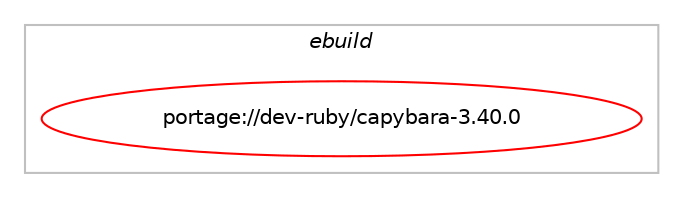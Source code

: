 digraph prolog {

# *************
# Graph options
# *************

newrank=true;
concentrate=true;
compound=true;
graph [rankdir=LR,fontname=Helvetica,fontsize=10,ranksep=1.5];#, ranksep=2.5, nodesep=0.2];
edge  [arrowhead=vee];
node  [fontname=Helvetica,fontsize=10];

# **********
# The ebuild
# **********

subgraph cluster_leftcol {
color=gray;
label=<<i>ebuild</i>>;
id [label="portage://dev-ruby/capybara-3.40.0", color=red, width=4, href="../dev-ruby/capybara-3.40.0.svg"];
}

# ****************
# The dependencies
# ****************

subgraph cluster_midcol {
color=gray;
label=<<i>dependencies</i>>;
subgraph cluster_compile {
fillcolor="#eeeeee";
style=filled;
label=<<i>compile</i>>;
# *** BEGIN UNKNOWN DEPENDENCY TYPE (TODO) ***
# id -> equal(use_conditional_group(positive,ruby_targets_ruby31,portage://dev-ruby/capybara-3.40.0,[package_dependency(portage://dev-ruby/capybara-3.40.0,install,no,dev-lang,ruby,none,[,,],[slot(3.1)],[])]))
# *** END UNKNOWN DEPENDENCY TYPE (TODO) ***

# *** BEGIN UNKNOWN DEPENDENCY TYPE (TODO) ***
# id -> equal(use_conditional_group(positive,ruby_targets_ruby31,portage://dev-ruby/capybara-3.40.0,[package_dependency(portage://dev-ruby/capybara-3.40.0,install,no,virtual,rubygems,none,[,,],[],[use(enable(ruby_targets_ruby31),negative)])]))
# *** END UNKNOWN DEPENDENCY TYPE (TODO) ***

# *** BEGIN UNKNOWN DEPENDENCY TYPE (TODO) ***
# id -> equal(use_conditional_group(positive,ruby_targets_ruby32,portage://dev-ruby/capybara-3.40.0,[package_dependency(portage://dev-ruby/capybara-3.40.0,install,no,dev-lang,ruby,none,[,,],[slot(3.2)],[])]))
# *** END UNKNOWN DEPENDENCY TYPE (TODO) ***

# *** BEGIN UNKNOWN DEPENDENCY TYPE (TODO) ***
# id -> equal(use_conditional_group(positive,ruby_targets_ruby32,portage://dev-ruby/capybara-3.40.0,[package_dependency(portage://dev-ruby/capybara-3.40.0,install,no,virtual,rubygems,none,[,,],[],[use(enable(ruby_targets_ruby32),negative)])]))
# *** END UNKNOWN DEPENDENCY TYPE (TODO) ***

# *** BEGIN UNKNOWN DEPENDENCY TYPE (TODO) ***
# id -> equal(use_conditional_group(positive,ruby_targets_ruby33,portage://dev-ruby/capybara-3.40.0,[package_dependency(portage://dev-ruby/capybara-3.40.0,install,no,dev-lang,ruby,none,[,,],[slot(3.3)],[])]))
# *** END UNKNOWN DEPENDENCY TYPE (TODO) ***

# *** BEGIN UNKNOWN DEPENDENCY TYPE (TODO) ***
# id -> equal(use_conditional_group(positive,ruby_targets_ruby33,portage://dev-ruby/capybara-3.40.0,[package_dependency(portage://dev-ruby/capybara-3.40.0,install,no,virtual,rubygems,none,[,,],[],[use(enable(ruby_targets_ruby33),negative)])]))
# *** END UNKNOWN DEPENDENCY TYPE (TODO) ***

# *** BEGIN UNKNOWN DEPENDENCY TYPE (TODO) ***
# id -> equal(use_conditional_group(positive,test,portage://dev-ruby/capybara-3.40.0,[any_of_group([package_dependency(portage://dev-ruby/capybara-3.40.0,install,no,www-client,firefox,none,[,,],[],[]),package_dependency(portage://dev-ruby/capybara-3.40.0,install,no,www-client,firefox-bin,none,[,,],[],[])])]))
# *** END UNKNOWN DEPENDENCY TYPE (TODO) ***

}
subgraph cluster_compileandrun {
fillcolor="#eeeeee";
style=filled;
label=<<i>compile and run</i>>;
}
subgraph cluster_run {
fillcolor="#eeeeee";
style=filled;
label=<<i>run</i>>;
# *** BEGIN UNKNOWN DEPENDENCY TYPE (TODO) ***
# id -> equal(use_conditional_group(positive,ruby_targets_ruby31,portage://dev-ruby/capybara-3.40.0,[package_dependency(portage://dev-ruby/capybara-3.40.0,run,no,dev-lang,ruby,none,[,,],[slot(3.1)],[])]))
# *** END UNKNOWN DEPENDENCY TYPE (TODO) ***

# *** BEGIN UNKNOWN DEPENDENCY TYPE (TODO) ***
# id -> equal(use_conditional_group(positive,ruby_targets_ruby31,portage://dev-ruby/capybara-3.40.0,[package_dependency(portage://dev-ruby/capybara-3.40.0,run,no,dev-ruby,addressable,none,[,,],[],[use(enable(ruby_targets_ruby31),negative)]),package_dependency(portage://dev-ruby/capybara-3.40.0,run,no,dev-ruby,matrix,none,[,,],[],[use(enable(ruby_targets_ruby31),negative)]),package_dependency(portage://dev-ruby/capybara-3.40.0,run,no,dev-ruby,mini_mime,greaterequal,[0.1.3,,,0.1.3],[],[use(enable(ruby_targets_ruby31),negative)]),package_dependency(portage://dev-ruby/capybara-3.40.0,run,no,dev-ruby,nokogiri,greaterequal,[1.11,,,1.11],[slot(0)],[use(enable(ruby_targets_ruby31),negative)]),package_dependency(portage://dev-ruby/capybara-3.40.0,run,no,dev-ruby,rack,greaterequal,[1.6.0,,,1.6.0],any_different_slot,[use(enable(ruby_targets_ruby31),negative)]),package_dependency(portage://dev-ruby/capybara-3.40.0,run,no,dev-ruby,rack-test,greaterequal,[0.6.3,,,0.6.3],any_different_slot,[use(enable(ruby_targets_ruby31),negative)]),package_dependency(portage://dev-ruby/capybara-3.40.0,run,no,dev-ruby,regexp_parser,none,[,,],[slot(2)],[use(enable(ruby_targets_ruby31),negative)]),package_dependency(portage://dev-ruby/capybara-3.40.0,run,no,dev-ruby,xpath,greaterequal,[3.2,,,3.2],[slot(3)],[use(enable(ruby_targets_ruby31),negative)])]))
# *** END UNKNOWN DEPENDENCY TYPE (TODO) ***

# *** BEGIN UNKNOWN DEPENDENCY TYPE (TODO) ***
# id -> equal(use_conditional_group(positive,ruby_targets_ruby31,portage://dev-ruby/capybara-3.40.0,[package_dependency(portage://dev-ruby/capybara-3.40.0,run,no,virtual,rubygems,none,[,,],[],[use(enable(ruby_targets_ruby31),negative)])]))
# *** END UNKNOWN DEPENDENCY TYPE (TODO) ***

# *** BEGIN UNKNOWN DEPENDENCY TYPE (TODO) ***
# id -> equal(use_conditional_group(positive,ruby_targets_ruby32,portage://dev-ruby/capybara-3.40.0,[package_dependency(portage://dev-ruby/capybara-3.40.0,run,no,dev-lang,ruby,none,[,,],[slot(3.2)],[])]))
# *** END UNKNOWN DEPENDENCY TYPE (TODO) ***

# *** BEGIN UNKNOWN DEPENDENCY TYPE (TODO) ***
# id -> equal(use_conditional_group(positive,ruby_targets_ruby32,portage://dev-ruby/capybara-3.40.0,[package_dependency(portage://dev-ruby/capybara-3.40.0,run,no,dev-ruby,addressable,none,[,,],[],[use(enable(ruby_targets_ruby32),negative)]),package_dependency(portage://dev-ruby/capybara-3.40.0,run,no,dev-ruby,matrix,none,[,,],[],[use(enable(ruby_targets_ruby32),negative)]),package_dependency(portage://dev-ruby/capybara-3.40.0,run,no,dev-ruby,mini_mime,greaterequal,[0.1.3,,,0.1.3],[],[use(enable(ruby_targets_ruby32),negative)]),package_dependency(portage://dev-ruby/capybara-3.40.0,run,no,dev-ruby,nokogiri,greaterequal,[1.11,,,1.11],[slot(0)],[use(enable(ruby_targets_ruby32),negative)]),package_dependency(portage://dev-ruby/capybara-3.40.0,run,no,dev-ruby,rack,greaterequal,[1.6.0,,,1.6.0],any_different_slot,[use(enable(ruby_targets_ruby32),negative)]),package_dependency(portage://dev-ruby/capybara-3.40.0,run,no,dev-ruby,rack-test,greaterequal,[0.6.3,,,0.6.3],any_different_slot,[use(enable(ruby_targets_ruby32),negative)]),package_dependency(portage://dev-ruby/capybara-3.40.0,run,no,dev-ruby,regexp_parser,none,[,,],[slot(2)],[use(enable(ruby_targets_ruby32),negative)]),package_dependency(portage://dev-ruby/capybara-3.40.0,run,no,dev-ruby,xpath,greaterequal,[3.2,,,3.2],[slot(3)],[use(enable(ruby_targets_ruby32),negative)])]))
# *** END UNKNOWN DEPENDENCY TYPE (TODO) ***

# *** BEGIN UNKNOWN DEPENDENCY TYPE (TODO) ***
# id -> equal(use_conditional_group(positive,ruby_targets_ruby32,portage://dev-ruby/capybara-3.40.0,[package_dependency(portage://dev-ruby/capybara-3.40.0,run,no,virtual,rubygems,none,[,,],[],[use(enable(ruby_targets_ruby32),negative)])]))
# *** END UNKNOWN DEPENDENCY TYPE (TODO) ***

# *** BEGIN UNKNOWN DEPENDENCY TYPE (TODO) ***
# id -> equal(use_conditional_group(positive,ruby_targets_ruby33,portage://dev-ruby/capybara-3.40.0,[package_dependency(portage://dev-ruby/capybara-3.40.0,run,no,dev-lang,ruby,none,[,,],[slot(3.3)],[])]))
# *** END UNKNOWN DEPENDENCY TYPE (TODO) ***

# *** BEGIN UNKNOWN DEPENDENCY TYPE (TODO) ***
# id -> equal(use_conditional_group(positive,ruby_targets_ruby33,portage://dev-ruby/capybara-3.40.0,[package_dependency(portage://dev-ruby/capybara-3.40.0,run,no,dev-ruby,addressable,none,[,,],[],[use(enable(ruby_targets_ruby33),negative)]),package_dependency(portage://dev-ruby/capybara-3.40.0,run,no,dev-ruby,matrix,none,[,,],[],[use(enable(ruby_targets_ruby33),negative)]),package_dependency(portage://dev-ruby/capybara-3.40.0,run,no,dev-ruby,mini_mime,greaterequal,[0.1.3,,,0.1.3],[],[use(enable(ruby_targets_ruby33),negative)]),package_dependency(portage://dev-ruby/capybara-3.40.0,run,no,dev-ruby,nokogiri,greaterequal,[1.11,,,1.11],[slot(0)],[use(enable(ruby_targets_ruby33),negative)]),package_dependency(portage://dev-ruby/capybara-3.40.0,run,no,dev-ruby,rack,greaterequal,[1.6.0,,,1.6.0],any_different_slot,[use(enable(ruby_targets_ruby33),negative)]),package_dependency(portage://dev-ruby/capybara-3.40.0,run,no,dev-ruby,rack-test,greaterequal,[0.6.3,,,0.6.3],any_different_slot,[use(enable(ruby_targets_ruby33),negative)]),package_dependency(portage://dev-ruby/capybara-3.40.0,run,no,dev-ruby,regexp_parser,none,[,,],[slot(2)],[use(enable(ruby_targets_ruby33),negative)]),package_dependency(portage://dev-ruby/capybara-3.40.0,run,no,dev-ruby,xpath,greaterequal,[3.2,,,3.2],[slot(3)],[use(enable(ruby_targets_ruby33),negative)])]))
# *** END UNKNOWN DEPENDENCY TYPE (TODO) ***

# *** BEGIN UNKNOWN DEPENDENCY TYPE (TODO) ***
# id -> equal(use_conditional_group(positive,ruby_targets_ruby33,portage://dev-ruby/capybara-3.40.0,[package_dependency(portage://dev-ruby/capybara-3.40.0,run,no,virtual,rubygems,none,[,,],[],[use(enable(ruby_targets_ruby33),negative)])]))
# *** END UNKNOWN DEPENDENCY TYPE (TODO) ***

}
}

# **************
# The candidates
# **************

subgraph cluster_choices {
rank=same;
color=gray;
label=<<i>candidates</i>>;

}

}

